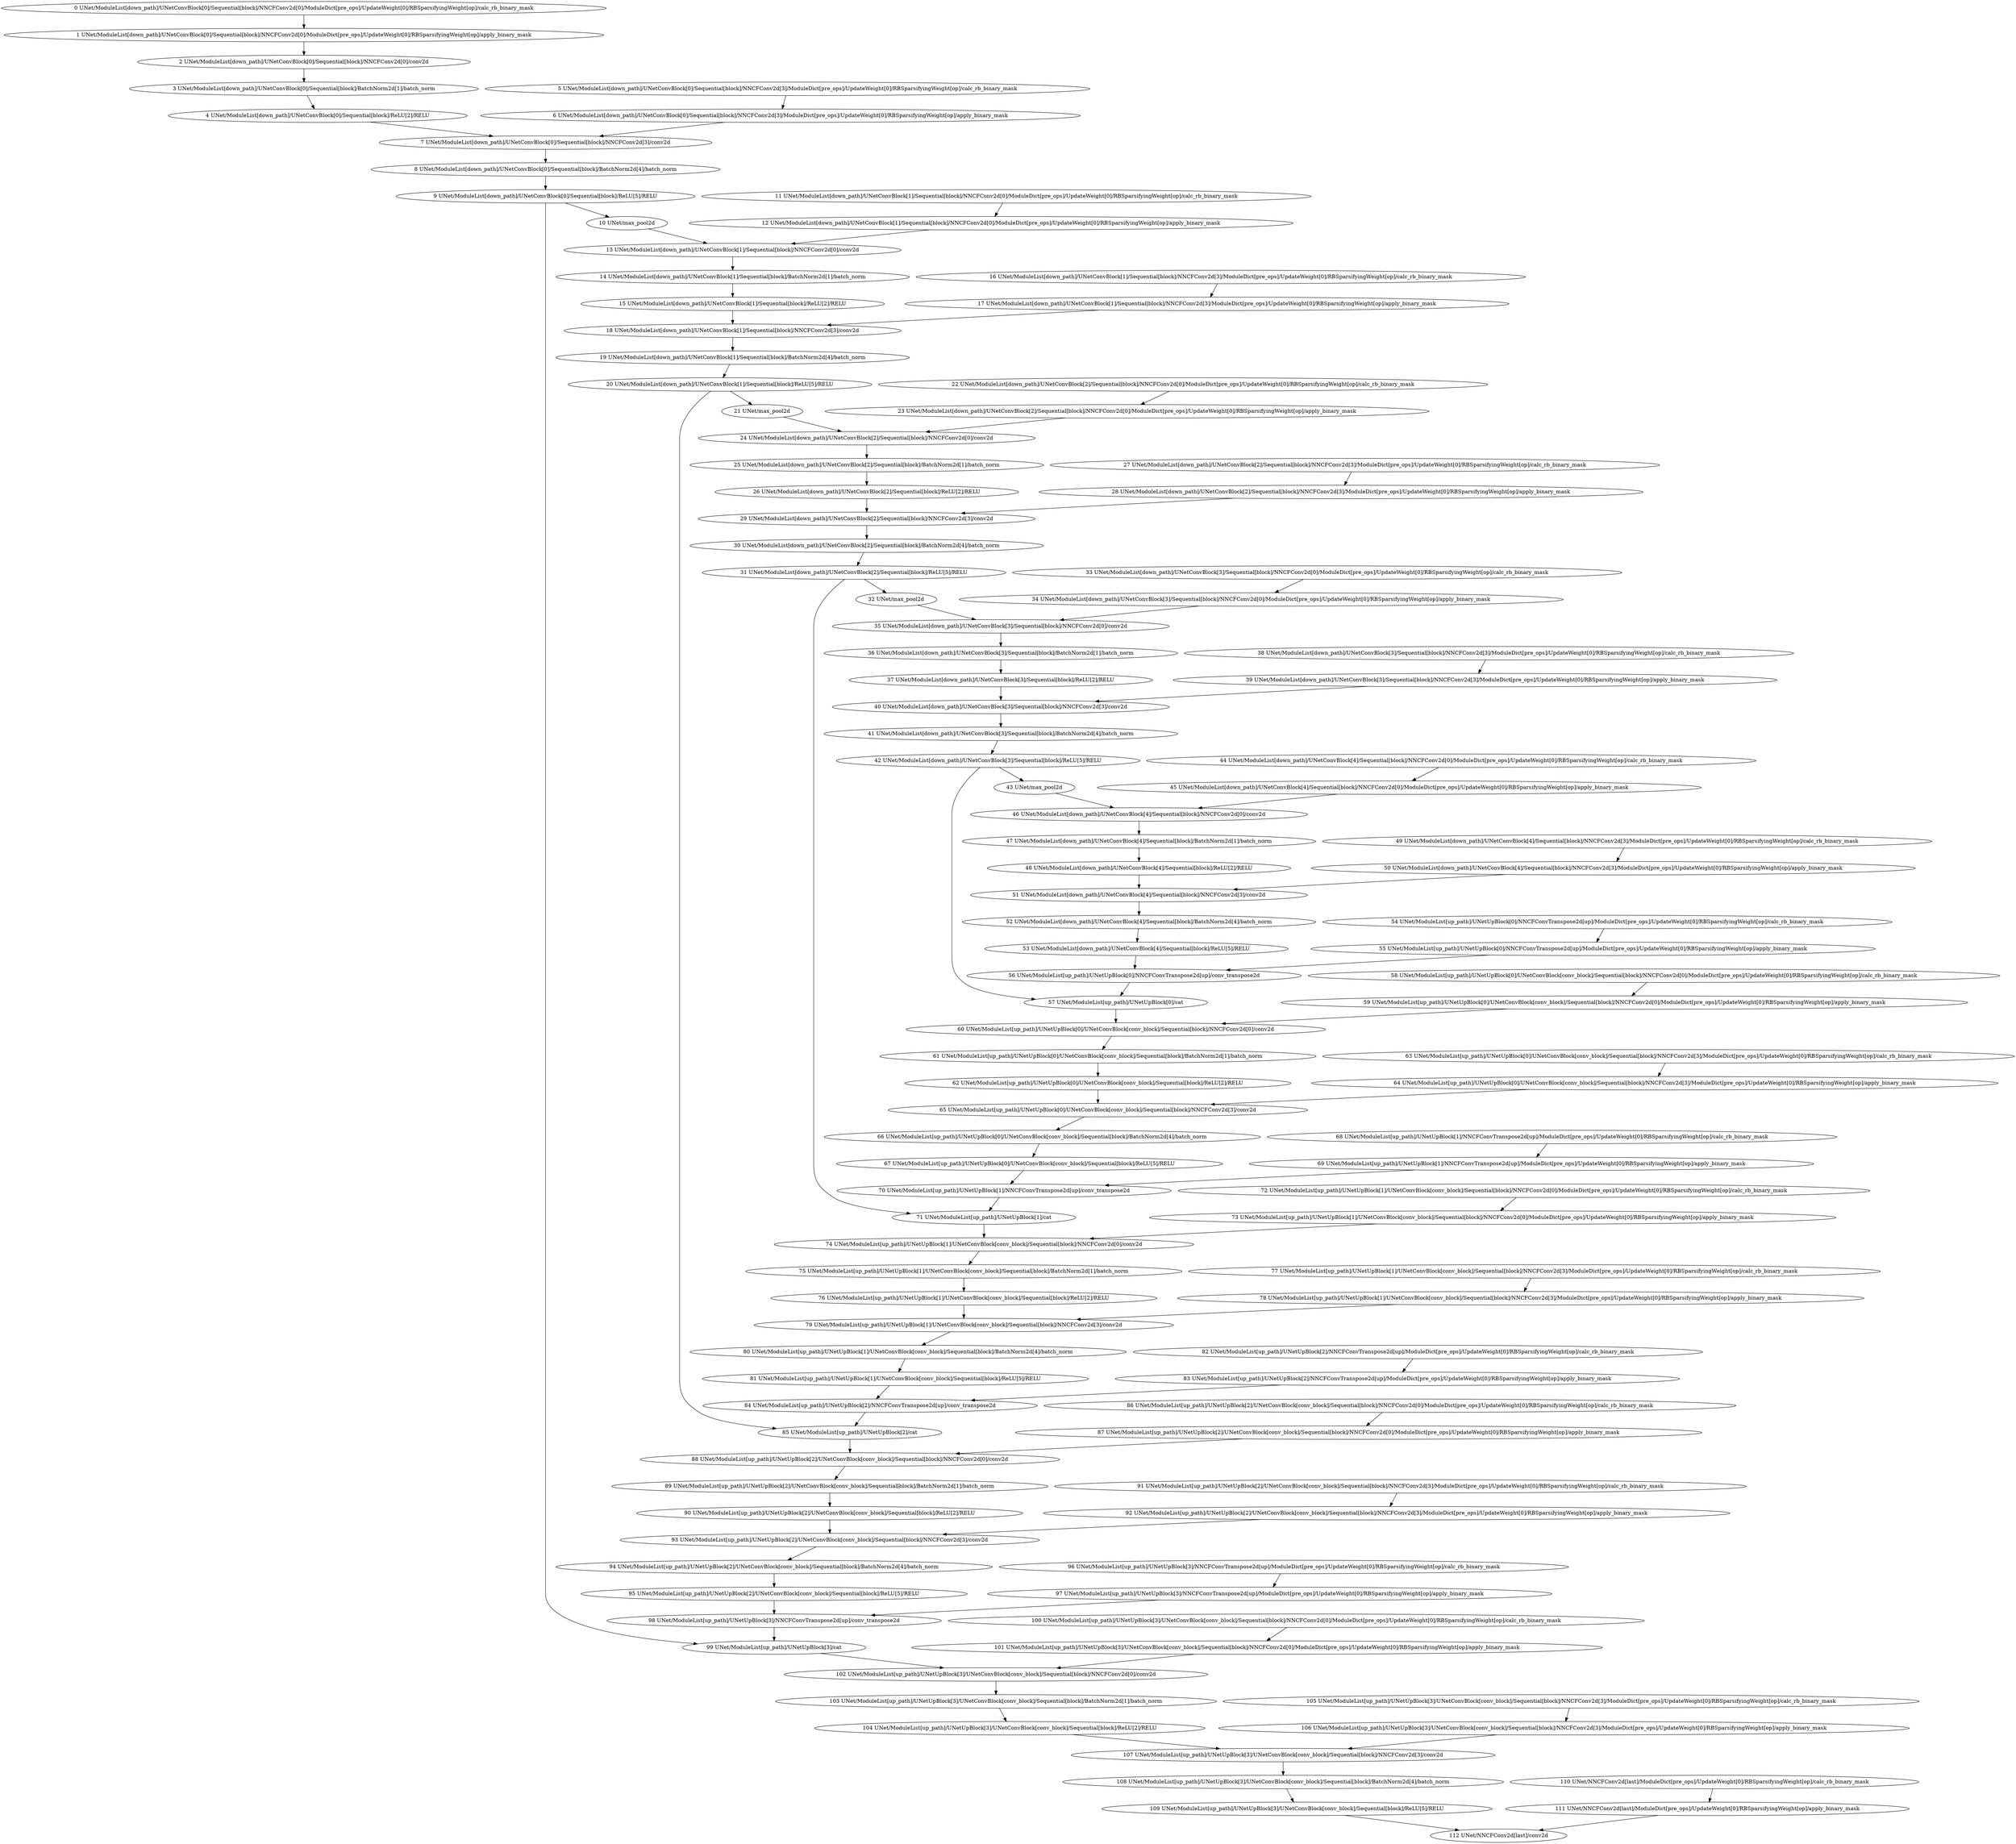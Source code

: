 strict digraph  {
"0 UNet/ModuleList[down_path]/UNetConvBlock[0]/Sequential[block]/NNCFConv2d[0]/ModuleDict[pre_ops]/UpdateWeight[0]/RBSparsifyingWeight[op]/calc_rb_binary_mask" [id=0, scope="UNet/ModuleList[down_path]/UNetConvBlock[0]/Sequential[block]/NNCFConv2d[0]/ModuleDict[pre_ops]/UpdateWeight[0]/RBSparsifyingWeight[op]", type=calc_rb_binary_mask];
"1 UNet/ModuleList[down_path]/UNetConvBlock[0]/Sequential[block]/NNCFConv2d[0]/ModuleDict[pre_ops]/UpdateWeight[0]/RBSparsifyingWeight[op]/apply_binary_mask" [id=1, scope="UNet/ModuleList[down_path]/UNetConvBlock[0]/Sequential[block]/NNCFConv2d[0]/ModuleDict[pre_ops]/UpdateWeight[0]/RBSparsifyingWeight[op]", type=apply_binary_mask];
"2 UNet/ModuleList[down_path]/UNetConvBlock[0]/Sequential[block]/NNCFConv2d[0]/conv2d" [id=2, scope="UNet/ModuleList[down_path]/UNetConvBlock[0]/Sequential[block]/NNCFConv2d[0]", type=conv2d];
"3 UNet/ModuleList[down_path]/UNetConvBlock[0]/Sequential[block]/BatchNorm2d[1]/batch_norm" [id=3, scope="UNet/ModuleList[down_path]/UNetConvBlock[0]/Sequential[block]/BatchNorm2d[1]", type=batch_norm];
"4 UNet/ModuleList[down_path]/UNetConvBlock[0]/Sequential[block]/ReLU[2]/RELU" [id=4, scope="UNet/ModuleList[down_path]/UNetConvBlock[0]/Sequential[block]/ReLU[2]", type=RELU];
"5 UNet/ModuleList[down_path]/UNetConvBlock[0]/Sequential[block]/NNCFConv2d[3]/ModuleDict[pre_ops]/UpdateWeight[0]/RBSparsifyingWeight[op]/calc_rb_binary_mask" [id=5, scope="UNet/ModuleList[down_path]/UNetConvBlock[0]/Sequential[block]/NNCFConv2d[3]/ModuleDict[pre_ops]/UpdateWeight[0]/RBSparsifyingWeight[op]", type=calc_rb_binary_mask];
"6 UNet/ModuleList[down_path]/UNetConvBlock[0]/Sequential[block]/NNCFConv2d[3]/ModuleDict[pre_ops]/UpdateWeight[0]/RBSparsifyingWeight[op]/apply_binary_mask" [id=6, scope="UNet/ModuleList[down_path]/UNetConvBlock[0]/Sequential[block]/NNCFConv2d[3]/ModuleDict[pre_ops]/UpdateWeight[0]/RBSparsifyingWeight[op]", type=apply_binary_mask];
"7 UNet/ModuleList[down_path]/UNetConvBlock[0]/Sequential[block]/NNCFConv2d[3]/conv2d" [id=7, scope="UNet/ModuleList[down_path]/UNetConvBlock[0]/Sequential[block]/NNCFConv2d[3]", type=conv2d];
"8 UNet/ModuleList[down_path]/UNetConvBlock[0]/Sequential[block]/BatchNorm2d[4]/batch_norm" [id=8, scope="UNet/ModuleList[down_path]/UNetConvBlock[0]/Sequential[block]/BatchNorm2d[4]", type=batch_norm];
"9 UNet/ModuleList[down_path]/UNetConvBlock[0]/Sequential[block]/ReLU[5]/RELU" [id=9, scope="UNet/ModuleList[down_path]/UNetConvBlock[0]/Sequential[block]/ReLU[5]", type=RELU];
"10 UNet/max_pool2d" [id=10, scope=UNet, type=max_pool2d];
"11 UNet/ModuleList[down_path]/UNetConvBlock[1]/Sequential[block]/NNCFConv2d[0]/ModuleDict[pre_ops]/UpdateWeight[0]/RBSparsifyingWeight[op]/calc_rb_binary_mask" [id=11, scope="UNet/ModuleList[down_path]/UNetConvBlock[1]/Sequential[block]/NNCFConv2d[0]/ModuleDict[pre_ops]/UpdateWeight[0]/RBSparsifyingWeight[op]", type=calc_rb_binary_mask];
"12 UNet/ModuleList[down_path]/UNetConvBlock[1]/Sequential[block]/NNCFConv2d[0]/ModuleDict[pre_ops]/UpdateWeight[0]/RBSparsifyingWeight[op]/apply_binary_mask" [id=12, scope="UNet/ModuleList[down_path]/UNetConvBlock[1]/Sequential[block]/NNCFConv2d[0]/ModuleDict[pre_ops]/UpdateWeight[0]/RBSparsifyingWeight[op]", type=apply_binary_mask];
"13 UNet/ModuleList[down_path]/UNetConvBlock[1]/Sequential[block]/NNCFConv2d[0]/conv2d" [id=13, scope="UNet/ModuleList[down_path]/UNetConvBlock[1]/Sequential[block]/NNCFConv2d[0]", type=conv2d];
"14 UNet/ModuleList[down_path]/UNetConvBlock[1]/Sequential[block]/BatchNorm2d[1]/batch_norm" [id=14, scope="UNet/ModuleList[down_path]/UNetConvBlock[1]/Sequential[block]/BatchNorm2d[1]", type=batch_norm];
"15 UNet/ModuleList[down_path]/UNetConvBlock[1]/Sequential[block]/ReLU[2]/RELU" [id=15, scope="UNet/ModuleList[down_path]/UNetConvBlock[1]/Sequential[block]/ReLU[2]", type=RELU];
"16 UNet/ModuleList[down_path]/UNetConvBlock[1]/Sequential[block]/NNCFConv2d[3]/ModuleDict[pre_ops]/UpdateWeight[0]/RBSparsifyingWeight[op]/calc_rb_binary_mask" [id=16, scope="UNet/ModuleList[down_path]/UNetConvBlock[1]/Sequential[block]/NNCFConv2d[3]/ModuleDict[pre_ops]/UpdateWeight[0]/RBSparsifyingWeight[op]", type=calc_rb_binary_mask];
"17 UNet/ModuleList[down_path]/UNetConvBlock[1]/Sequential[block]/NNCFConv2d[3]/ModuleDict[pre_ops]/UpdateWeight[0]/RBSparsifyingWeight[op]/apply_binary_mask" [id=17, scope="UNet/ModuleList[down_path]/UNetConvBlock[1]/Sequential[block]/NNCFConv2d[3]/ModuleDict[pre_ops]/UpdateWeight[0]/RBSparsifyingWeight[op]", type=apply_binary_mask];
"18 UNet/ModuleList[down_path]/UNetConvBlock[1]/Sequential[block]/NNCFConv2d[3]/conv2d" [id=18, scope="UNet/ModuleList[down_path]/UNetConvBlock[1]/Sequential[block]/NNCFConv2d[3]", type=conv2d];
"19 UNet/ModuleList[down_path]/UNetConvBlock[1]/Sequential[block]/BatchNorm2d[4]/batch_norm" [id=19, scope="UNet/ModuleList[down_path]/UNetConvBlock[1]/Sequential[block]/BatchNorm2d[4]", type=batch_norm];
"20 UNet/ModuleList[down_path]/UNetConvBlock[1]/Sequential[block]/ReLU[5]/RELU" [id=20, scope="UNet/ModuleList[down_path]/UNetConvBlock[1]/Sequential[block]/ReLU[5]", type=RELU];
"21 UNet/max_pool2d" [id=21, scope=UNet, type=max_pool2d];
"22 UNet/ModuleList[down_path]/UNetConvBlock[2]/Sequential[block]/NNCFConv2d[0]/ModuleDict[pre_ops]/UpdateWeight[0]/RBSparsifyingWeight[op]/calc_rb_binary_mask" [id=22, scope="UNet/ModuleList[down_path]/UNetConvBlock[2]/Sequential[block]/NNCFConv2d[0]/ModuleDict[pre_ops]/UpdateWeight[0]/RBSparsifyingWeight[op]", type=calc_rb_binary_mask];
"23 UNet/ModuleList[down_path]/UNetConvBlock[2]/Sequential[block]/NNCFConv2d[0]/ModuleDict[pre_ops]/UpdateWeight[0]/RBSparsifyingWeight[op]/apply_binary_mask" [id=23, scope="UNet/ModuleList[down_path]/UNetConvBlock[2]/Sequential[block]/NNCFConv2d[0]/ModuleDict[pre_ops]/UpdateWeight[0]/RBSparsifyingWeight[op]", type=apply_binary_mask];
"24 UNet/ModuleList[down_path]/UNetConvBlock[2]/Sequential[block]/NNCFConv2d[0]/conv2d" [id=24, scope="UNet/ModuleList[down_path]/UNetConvBlock[2]/Sequential[block]/NNCFConv2d[0]", type=conv2d];
"25 UNet/ModuleList[down_path]/UNetConvBlock[2]/Sequential[block]/BatchNorm2d[1]/batch_norm" [id=25, scope="UNet/ModuleList[down_path]/UNetConvBlock[2]/Sequential[block]/BatchNorm2d[1]", type=batch_norm];
"26 UNet/ModuleList[down_path]/UNetConvBlock[2]/Sequential[block]/ReLU[2]/RELU" [id=26, scope="UNet/ModuleList[down_path]/UNetConvBlock[2]/Sequential[block]/ReLU[2]", type=RELU];
"27 UNet/ModuleList[down_path]/UNetConvBlock[2]/Sequential[block]/NNCFConv2d[3]/ModuleDict[pre_ops]/UpdateWeight[0]/RBSparsifyingWeight[op]/calc_rb_binary_mask" [id=27, scope="UNet/ModuleList[down_path]/UNetConvBlock[2]/Sequential[block]/NNCFConv2d[3]/ModuleDict[pre_ops]/UpdateWeight[0]/RBSparsifyingWeight[op]", type=calc_rb_binary_mask];
"28 UNet/ModuleList[down_path]/UNetConvBlock[2]/Sequential[block]/NNCFConv2d[3]/ModuleDict[pre_ops]/UpdateWeight[0]/RBSparsifyingWeight[op]/apply_binary_mask" [id=28, scope="UNet/ModuleList[down_path]/UNetConvBlock[2]/Sequential[block]/NNCFConv2d[3]/ModuleDict[pre_ops]/UpdateWeight[0]/RBSparsifyingWeight[op]", type=apply_binary_mask];
"29 UNet/ModuleList[down_path]/UNetConvBlock[2]/Sequential[block]/NNCFConv2d[3]/conv2d" [id=29, scope="UNet/ModuleList[down_path]/UNetConvBlock[2]/Sequential[block]/NNCFConv2d[3]", type=conv2d];
"30 UNet/ModuleList[down_path]/UNetConvBlock[2]/Sequential[block]/BatchNorm2d[4]/batch_norm" [id=30, scope="UNet/ModuleList[down_path]/UNetConvBlock[2]/Sequential[block]/BatchNorm2d[4]", type=batch_norm];
"31 UNet/ModuleList[down_path]/UNetConvBlock[2]/Sequential[block]/ReLU[5]/RELU" [id=31, scope="UNet/ModuleList[down_path]/UNetConvBlock[2]/Sequential[block]/ReLU[5]", type=RELU];
"32 UNet/max_pool2d" [id=32, scope=UNet, type=max_pool2d];
"33 UNet/ModuleList[down_path]/UNetConvBlock[3]/Sequential[block]/NNCFConv2d[0]/ModuleDict[pre_ops]/UpdateWeight[0]/RBSparsifyingWeight[op]/calc_rb_binary_mask" [id=33, scope="UNet/ModuleList[down_path]/UNetConvBlock[3]/Sequential[block]/NNCFConv2d[0]/ModuleDict[pre_ops]/UpdateWeight[0]/RBSparsifyingWeight[op]", type=calc_rb_binary_mask];
"34 UNet/ModuleList[down_path]/UNetConvBlock[3]/Sequential[block]/NNCFConv2d[0]/ModuleDict[pre_ops]/UpdateWeight[0]/RBSparsifyingWeight[op]/apply_binary_mask" [id=34, scope="UNet/ModuleList[down_path]/UNetConvBlock[3]/Sequential[block]/NNCFConv2d[0]/ModuleDict[pre_ops]/UpdateWeight[0]/RBSparsifyingWeight[op]", type=apply_binary_mask];
"35 UNet/ModuleList[down_path]/UNetConvBlock[3]/Sequential[block]/NNCFConv2d[0]/conv2d" [id=35, scope="UNet/ModuleList[down_path]/UNetConvBlock[3]/Sequential[block]/NNCFConv2d[0]", type=conv2d];
"36 UNet/ModuleList[down_path]/UNetConvBlock[3]/Sequential[block]/BatchNorm2d[1]/batch_norm" [id=36, scope="UNet/ModuleList[down_path]/UNetConvBlock[3]/Sequential[block]/BatchNorm2d[1]", type=batch_norm];
"37 UNet/ModuleList[down_path]/UNetConvBlock[3]/Sequential[block]/ReLU[2]/RELU" [id=37, scope="UNet/ModuleList[down_path]/UNetConvBlock[3]/Sequential[block]/ReLU[2]", type=RELU];
"38 UNet/ModuleList[down_path]/UNetConvBlock[3]/Sequential[block]/NNCFConv2d[3]/ModuleDict[pre_ops]/UpdateWeight[0]/RBSparsifyingWeight[op]/calc_rb_binary_mask" [id=38, scope="UNet/ModuleList[down_path]/UNetConvBlock[3]/Sequential[block]/NNCFConv2d[3]/ModuleDict[pre_ops]/UpdateWeight[0]/RBSparsifyingWeight[op]", type=calc_rb_binary_mask];
"39 UNet/ModuleList[down_path]/UNetConvBlock[3]/Sequential[block]/NNCFConv2d[3]/ModuleDict[pre_ops]/UpdateWeight[0]/RBSparsifyingWeight[op]/apply_binary_mask" [id=39, scope="UNet/ModuleList[down_path]/UNetConvBlock[3]/Sequential[block]/NNCFConv2d[3]/ModuleDict[pre_ops]/UpdateWeight[0]/RBSparsifyingWeight[op]", type=apply_binary_mask];
"40 UNet/ModuleList[down_path]/UNetConvBlock[3]/Sequential[block]/NNCFConv2d[3]/conv2d" [id=40, scope="UNet/ModuleList[down_path]/UNetConvBlock[3]/Sequential[block]/NNCFConv2d[3]", type=conv2d];
"41 UNet/ModuleList[down_path]/UNetConvBlock[3]/Sequential[block]/BatchNorm2d[4]/batch_norm" [id=41, scope="UNet/ModuleList[down_path]/UNetConvBlock[3]/Sequential[block]/BatchNorm2d[4]", type=batch_norm];
"42 UNet/ModuleList[down_path]/UNetConvBlock[3]/Sequential[block]/ReLU[5]/RELU" [id=42, scope="UNet/ModuleList[down_path]/UNetConvBlock[3]/Sequential[block]/ReLU[5]", type=RELU];
"43 UNet/max_pool2d" [id=43, scope=UNet, type=max_pool2d];
"44 UNet/ModuleList[down_path]/UNetConvBlock[4]/Sequential[block]/NNCFConv2d[0]/ModuleDict[pre_ops]/UpdateWeight[0]/RBSparsifyingWeight[op]/calc_rb_binary_mask" [id=44, scope="UNet/ModuleList[down_path]/UNetConvBlock[4]/Sequential[block]/NNCFConv2d[0]/ModuleDict[pre_ops]/UpdateWeight[0]/RBSparsifyingWeight[op]", type=calc_rb_binary_mask];
"45 UNet/ModuleList[down_path]/UNetConvBlock[4]/Sequential[block]/NNCFConv2d[0]/ModuleDict[pre_ops]/UpdateWeight[0]/RBSparsifyingWeight[op]/apply_binary_mask" [id=45, scope="UNet/ModuleList[down_path]/UNetConvBlock[4]/Sequential[block]/NNCFConv2d[0]/ModuleDict[pre_ops]/UpdateWeight[0]/RBSparsifyingWeight[op]", type=apply_binary_mask];
"46 UNet/ModuleList[down_path]/UNetConvBlock[4]/Sequential[block]/NNCFConv2d[0]/conv2d" [id=46, scope="UNet/ModuleList[down_path]/UNetConvBlock[4]/Sequential[block]/NNCFConv2d[0]", type=conv2d];
"47 UNet/ModuleList[down_path]/UNetConvBlock[4]/Sequential[block]/BatchNorm2d[1]/batch_norm" [id=47, scope="UNet/ModuleList[down_path]/UNetConvBlock[4]/Sequential[block]/BatchNorm2d[1]", type=batch_norm];
"48 UNet/ModuleList[down_path]/UNetConvBlock[4]/Sequential[block]/ReLU[2]/RELU" [id=48, scope="UNet/ModuleList[down_path]/UNetConvBlock[4]/Sequential[block]/ReLU[2]", type=RELU];
"49 UNet/ModuleList[down_path]/UNetConvBlock[4]/Sequential[block]/NNCFConv2d[3]/ModuleDict[pre_ops]/UpdateWeight[0]/RBSparsifyingWeight[op]/calc_rb_binary_mask" [id=49, scope="UNet/ModuleList[down_path]/UNetConvBlock[4]/Sequential[block]/NNCFConv2d[3]/ModuleDict[pre_ops]/UpdateWeight[0]/RBSparsifyingWeight[op]", type=calc_rb_binary_mask];
"50 UNet/ModuleList[down_path]/UNetConvBlock[4]/Sequential[block]/NNCFConv2d[3]/ModuleDict[pre_ops]/UpdateWeight[0]/RBSparsifyingWeight[op]/apply_binary_mask" [id=50, scope="UNet/ModuleList[down_path]/UNetConvBlock[4]/Sequential[block]/NNCFConv2d[3]/ModuleDict[pre_ops]/UpdateWeight[0]/RBSparsifyingWeight[op]", type=apply_binary_mask];
"51 UNet/ModuleList[down_path]/UNetConvBlock[4]/Sequential[block]/NNCFConv2d[3]/conv2d" [id=51, scope="UNet/ModuleList[down_path]/UNetConvBlock[4]/Sequential[block]/NNCFConv2d[3]", type=conv2d];
"52 UNet/ModuleList[down_path]/UNetConvBlock[4]/Sequential[block]/BatchNorm2d[4]/batch_norm" [id=52, scope="UNet/ModuleList[down_path]/UNetConvBlock[4]/Sequential[block]/BatchNorm2d[4]", type=batch_norm];
"53 UNet/ModuleList[down_path]/UNetConvBlock[4]/Sequential[block]/ReLU[5]/RELU" [id=53, scope="UNet/ModuleList[down_path]/UNetConvBlock[4]/Sequential[block]/ReLU[5]", type=RELU];
"54 UNet/ModuleList[up_path]/UNetUpBlock[0]/NNCFConvTranspose2d[up]/ModuleDict[pre_ops]/UpdateWeight[0]/RBSparsifyingWeight[op]/calc_rb_binary_mask" [id=54, scope="UNet/ModuleList[up_path]/UNetUpBlock[0]/NNCFConvTranspose2d[up]/ModuleDict[pre_ops]/UpdateWeight[0]/RBSparsifyingWeight[op]", type=calc_rb_binary_mask];
"55 UNet/ModuleList[up_path]/UNetUpBlock[0]/NNCFConvTranspose2d[up]/ModuleDict[pre_ops]/UpdateWeight[0]/RBSparsifyingWeight[op]/apply_binary_mask" [id=55, scope="UNet/ModuleList[up_path]/UNetUpBlock[0]/NNCFConvTranspose2d[up]/ModuleDict[pre_ops]/UpdateWeight[0]/RBSparsifyingWeight[op]", type=apply_binary_mask];
"56 UNet/ModuleList[up_path]/UNetUpBlock[0]/NNCFConvTranspose2d[up]/conv_transpose2d" [id=56, scope="UNet/ModuleList[up_path]/UNetUpBlock[0]/NNCFConvTranspose2d[up]", type=conv_transpose2d];
"57 UNet/ModuleList[up_path]/UNetUpBlock[0]/cat" [id=57, scope="UNet/ModuleList[up_path]/UNetUpBlock[0]", type=cat];
"58 UNet/ModuleList[up_path]/UNetUpBlock[0]/UNetConvBlock[conv_block]/Sequential[block]/NNCFConv2d[0]/ModuleDict[pre_ops]/UpdateWeight[0]/RBSparsifyingWeight[op]/calc_rb_binary_mask" [id=58, scope="UNet/ModuleList[up_path]/UNetUpBlock[0]/UNetConvBlock[conv_block]/Sequential[block]/NNCFConv2d[0]/ModuleDict[pre_ops]/UpdateWeight[0]/RBSparsifyingWeight[op]", type=calc_rb_binary_mask];
"59 UNet/ModuleList[up_path]/UNetUpBlock[0]/UNetConvBlock[conv_block]/Sequential[block]/NNCFConv2d[0]/ModuleDict[pre_ops]/UpdateWeight[0]/RBSparsifyingWeight[op]/apply_binary_mask" [id=59, scope="UNet/ModuleList[up_path]/UNetUpBlock[0]/UNetConvBlock[conv_block]/Sequential[block]/NNCFConv2d[0]/ModuleDict[pre_ops]/UpdateWeight[0]/RBSparsifyingWeight[op]", type=apply_binary_mask];
"60 UNet/ModuleList[up_path]/UNetUpBlock[0]/UNetConvBlock[conv_block]/Sequential[block]/NNCFConv2d[0]/conv2d" [id=60, scope="UNet/ModuleList[up_path]/UNetUpBlock[0]/UNetConvBlock[conv_block]/Sequential[block]/NNCFConv2d[0]", type=conv2d];
"61 UNet/ModuleList[up_path]/UNetUpBlock[0]/UNetConvBlock[conv_block]/Sequential[block]/BatchNorm2d[1]/batch_norm" [id=61, scope="UNet/ModuleList[up_path]/UNetUpBlock[0]/UNetConvBlock[conv_block]/Sequential[block]/BatchNorm2d[1]", type=batch_norm];
"62 UNet/ModuleList[up_path]/UNetUpBlock[0]/UNetConvBlock[conv_block]/Sequential[block]/ReLU[2]/RELU" [id=62, scope="UNet/ModuleList[up_path]/UNetUpBlock[0]/UNetConvBlock[conv_block]/Sequential[block]/ReLU[2]", type=RELU];
"63 UNet/ModuleList[up_path]/UNetUpBlock[0]/UNetConvBlock[conv_block]/Sequential[block]/NNCFConv2d[3]/ModuleDict[pre_ops]/UpdateWeight[0]/RBSparsifyingWeight[op]/calc_rb_binary_mask" [id=63, scope="UNet/ModuleList[up_path]/UNetUpBlock[0]/UNetConvBlock[conv_block]/Sequential[block]/NNCFConv2d[3]/ModuleDict[pre_ops]/UpdateWeight[0]/RBSparsifyingWeight[op]", type=calc_rb_binary_mask];
"64 UNet/ModuleList[up_path]/UNetUpBlock[0]/UNetConvBlock[conv_block]/Sequential[block]/NNCFConv2d[3]/ModuleDict[pre_ops]/UpdateWeight[0]/RBSparsifyingWeight[op]/apply_binary_mask" [id=64, scope="UNet/ModuleList[up_path]/UNetUpBlock[0]/UNetConvBlock[conv_block]/Sequential[block]/NNCFConv2d[3]/ModuleDict[pre_ops]/UpdateWeight[0]/RBSparsifyingWeight[op]", type=apply_binary_mask];
"65 UNet/ModuleList[up_path]/UNetUpBlock[0]/UNetConvBlock[conv_block]/Sequential[block]/NNCFConv2d[3]/conv2d" [id=65, scope="UNet/ModuleList[up_path]/UNetUpBlock[0]/UNetConvBlock[conv_block]/Sequential[block]/NNCFConv2d[3]", type=conv2d];
"66 UNet/ModuleList[up_path]/UNetUpBlock[0]/UNetConvBlock[conv_block]/Sequential[block]/BatchNorm2d[4]/batch_norm" [id=66, scope="UNet/ModuleList[up_path]/UNetUpBlock[0]/UNetConvBlock[conv_block]/Sequential[block]/BatchNorm2d[4]", type=batch_norm];
"67 UNet/ModuleList[up_path]/UNetUpBlock[0]/UNetConvBlock[conv_block]/Sequential[block]/ReLU[5]/RELU" [id=67, scope="UNet/ModuleList[up_path]/UNetUpBlock[0]/UNetConvBlock[conv_block]/Sequential[block]/ReLU[5]", type=RELU];
"68 UNet/ModuleList[up_path]/UNetUpBlock[1]/NNCFConvTranspose2d[up]/ModuleDict[pre_ops]/UpdateWeight[0]/RBSparsifyingWeight[op]/calc_rb_binary_mask" [id=68, scope="UNet/ModuleList[up_path]/UNetUpBlock[1]/NNCFConvTranspose2d[up]/ModuleDict[pre_ops]/UpdateWeight[0]/RBSparsifyingWeight[op]", type=calc_rb_binary_mask];
"69 UNet/ModuleList[up_path]/UNetUpBlock[1]/NNCFConvTranspose2d[up]/ModuleDict[pre_ops]/UpdateWeight[0]/RBSparsifyingWeight[op]/apply_binary_mask" [id=69, scope="UNet/ModuleList[up_path]/UNetUpBlock[1]/NNCFConvTranspose2d[up]/ModuleDict[pre_ops]/UpdateWeight[0]/RBSparsifyingWeight[op]", type=apply_binary_mask];
"70 UNet/ModuleList[up_path]/UNetUpBlock[1]/NNCFConvTranspose2d[up]/conv_transpose2d" [id=70, scope="UNet/ModuleList[up_path]/UNetUpBlock[1]/NNCFConvTranspose2d[up]", type=conv_transpose2d];
"71 UNet/ModuleList[up_path]/UNetUpBlock[1]/cat" [id=71, scope="UNet/ModuleList[up_path]/UNetUpBlock[1]", type=cat];
"72 UNet/ModuleList[up_path]/UNetUpBlock[1]/UNetConvBlock[conv_block]/Sequential[block]/NNCFConv2d[0]/ModuleDict[pre_ops]/UpdateWeight[0]/RBSparsifyingWeight[op]/calc_rb_binary_mask" [id=72, scope="UNet/ModuleList[up_path]/UNetUpBlock[1]/UNetConvBlock[conv_block]/Sequential[block]/NNCFConv2d[0]/ModuleDict[pre_ops]/UpdateWeight[0]/RBSparsifyingWeight[op]", type=calc_rb_binary_mask];
"73 UNet/ModuleList[up_path]/UNetUpBlock[1]/UNetConvBlock[conv_block]/Sequential[block]/NNCFConv2d[0]/ModuleDict[pre_ops]/UpdateWeight[0]/RBSparsifyingWeight[op]/apply_binary_mask" [id=73, scope="UNet/ModuleList[up_path]/UNetUpBlock[1]/UNetConvBlock[conv_block]/Sequential[block]/NNCFConv2d[0]/ModuleDict[pre_ops]/UpdateWeight[0]/RBSparsifyingWeight[op]", type=apply_binary_mask];
"74 UNet/ModuleList[up_path]/UNetUpBlock[1]/UNetConvBlock[conv_block]/Sequential[block]/NNCFConv2d[0]/conv2d" [id=74, scope="UNet/ModuleList[up_path]/UNetUpBlock[1]/UNetConvBlock[conv_block]/Sequential[block]/NNCFConv2d[0]", type=conv2d];
"75 UNet/ModuleList[up_path]/UNetUpBlock[1]/UNetConvBlock[conv_block]/Sequential[block]/BatchNorm2d[1]/batch_norm" [id=75, scope="UNet/ModuleList[up_path]/UNetUpBlock[1]/UNetConvBlock[conv_block]/Sequential[block]/BatchNorm2d[1]", type=batch_norm];
"76 UNet/ModuleList[up_path]/UNetUpBlock[1]/UNetConvBlock[conv_block]/Sequential[block]/ReLU[2]/RELU" [id=76, scope="UNet/ModuleList[up_path]/UNetUpBlock[1]/UNetConvBlock[conv_block]/Sequential[block]/ReLU[2]", type=RELU];
"77 UNet/ModuleList[up_path]/UNetUpBlock[1]/UNetConvBlock[conv_block]/Sequential[block]/NNCFConv2d[3]/ModuleDict[pre_ops]/UpdateWeight[0]/RBSparsifyingWeight[op]/calc_rb_binary_mask" [id=77, scope="UNet/ModuleList[up_path]/UNetUpBlock[1]/UNetConvBlock[conv_block]/Sequential[block]/NNCFConv2d[3]/ModuleDict[pre_ops]/UpdateWeight[0]/RBSparsifyingWeight[op]", type=calc_rb_binary_mask];
"78 UNet/ModuleList[up_path]/UNetUpBlock[1]/UNetConvBlock[conv_block]/Sequential[block]/NNCFConv2d[3]/ModuleDict[pre_ops]/UpdateWeight[0]/RBSparsifyingWeight[op]/apply_binary_mask" [id=78, scope="UNet/ModuleList[up_path]/UNetUpBlock[1]/UNetConvBlock[conv_block]/Sequential[block]/NNCFConv2d[3]/ModuleDict[pre_ops]/UpdateWeight[0]/RBSparsifyingWeight[op]", type=apply_binary_mask];
"79 UNet/ModuleList[up_path]/UNetUpBlock[1]/UNetConvBlock[conv_block]/Sequential[block]/NNCFConv2d[3]/conv2d" [id=79, scope="UNet/ModuleList[up_path]/UNetUpBlock[1]/UNetConvBlock[conv_block]/Sequential[block]/NNCFConv2d[3]", type=conv2d];
"80 UNet/ModuleList[up_path]/UNetUpBlock[1]/UNetConvBlock[conv_block]/Sequential[block]/BatchNorm2d[4]/batch_norm" [id=80, scope="UNet/ModuleList[up_path]/UNetUpBlock[1]/UNetConvBlock[conv_block]/Sequential[block]/BatchNorm2d[4]", type=batch_norm];
"81 UNet/ModuleList[up_path]/UNetUpBlock[1]/UNetConvBlock[conv_block]/Sequential[block]/ReLU[5]/RELU" [id=81, scope="UNet/ModuleList[up_path]/UNetUpBlock[1]/UNetConvBlock[conv_block]/Sequential[block]/ReLU[5]", type=RELU];
"82 UNet/ModuleList[up_path]/UNetUpBlock[2]/NNCFConvTranspose2d[up]/ModuleDict[pre_ops]/UpdateWeight[0]/RBSparsifyingWeight[op]/calc_rb_binary_mask" [id=82, scope="UNet/ModuleList[up_path]/UNetUpBlock[2]/NNCFConvTranspose2d[up]/ModuleDict[pre_ops]/UpdateWeight[0]/RBSparsifyingWeight[op]", type=calc_rb_binary_mask];
"83 UNet/ModuleList[up_path]/UNetUpBlock[2]/NNCFConvTranspose2d[up]/ModuleDict[pre_ops]/UpdateWeight[0]/RBSparsifyingWeight[op]/apply_binary_mask" [id=83, scope="UNet/ModuleList[up_path]/UNetUpBlock[2]/NNCFConvTranspose2d[up]/ModuleDict[pre_ops]/UpdateWeight[0]/RBSparsifyingWeight[op]", type=apply_binary_mask];
"84 UNet/ModuleList[up_path]/UNetUpBlock[2]/NNCFConvTranspose2d[up]/conv_transpose2d" [id=84, scope="UNet/ModuleList[up_path]/UNetUpBlock[2]/NNCFConvTranspose2d[up]", type=conv_transpose2d];
"85 UNet/ModuleList[up_path]/UNetUpBlock[2]/cat" [id=85, scope="UNet/ModuleList[up_path]/UNetUpBlock[2]", type=cat];
"86 UNet/ModuleList[up_path]/UNetUpBlock[2]/UNetConvBlock[conv_block]/Sequential[block]/NNCFConv2d[0]/ModuleDict[pre_ops]/UpdateWeight[0]/RBSparsifyingWeight[op]/calc_rb_binary_mask" [id=86, scope="UNet/ModuleList[up_path]/UNetUpBlock[2]/UNetConvBlock[conv_block]/Sequential[block]/NNCFConv2d[0]/ModuleDict[pre_ops]/UpdateWeight[0]/RBSparsifyingWeight[op]", type=calc_rb_binary_mask];
"87 UNet/ModuleList[up_path]/UNetUpBlock[2]/UNetConvBlock[conv_block]/Sequential[block]/NNCFConv2d[0]/ModuleDict[pre_ops]/UpdateWeight[0]/RBSparsifyingWeight[op]/apply_binary_mask" [id=87, scope="UNet/ModuleList[up_path]/UNetUpBlock[2]/UNetConvBlock[conv_block]/Sequential[block]/NNCFConv2d[0]/ModuleDict[pre_ops]/UpdateWeight[0]/RBSparsifyingWeight[op]", type=apply_binary_mask];
"88 UNet/ModuleList[up_path]/UNetUpBlock[2]/UNetConvBlock[conv_block]/Sequential[block]/NNCFConv2d[0]/conv2d" [id=88, scope="UNet/ModuleList[up_path]/UNetUpBlock[2]/UNetConvBlock[conv_block]/Sequential[block]/NNCFConv2d[0]", type=conv2d];
"89 UNet/ModuleList[up_path]/UNetUpBlock[2]/UNetConvBlock[conv_block]/Sequential[block]/BatchNorm2d[1]/batch_norm" [id=89, scope="UNet/ModuleList[up_path]/UNetUpBlock[2]/UNetConvBlock[conv_block]/Sequential[block]/BatchNorm2d[1]", type=batch_norm];
"90 UNet/ModuleList[up_path]/UNetUpBlock[2]/UNetConvBlock[conv_block]/Sequential[block]/ReLU[2]/RELU" [id=90, scope="UNet/ModuleList[up_path]/UNetUpBlock[2]/UNetConvBlock[conv_block]/Sequential[block]/ReLU[2]", type=RELU];
"91 UNet/ModuleList[up_path]/UNetUpBlock[2]/UNetConvBlock[conv_block]/Sequential[block]/NNCFConv2d[3]/ModuleDict[pre_ops]/UpdateWeight[0]/RBSparsifyingWeight[op]/calc_rb_binary_mask" [id=91, scope="UNet/ModuleList[up_path]/UNetUpBlock[2]/UNetConvBlock[conv_block]/Sequential[block]/NNCFConv2d[3]/ModuleDict[pre_ops]/UpdateWeight[0]/RBSparsifyingWeight[op]", type=calc_rb_binary_mask];
"92 UNet/ModuleList[up_path]/UNetUpBlock[2]/UNetConvBlock[conv_block]/Sequential[block]/NNCFConv2d[3]/ModuleDict[pre_ops]/UpdateWeight[0]/RBSparsifyingWeight[op]/apply_binary_mask" [id=92, scope="UNet/ModuleList[up_path]/UNetUpBlock[2]/UNetConvBlock[conv_block]/Sequential[block]/NNCFConv2d[3]/ModuleDict[pre_ops]/UpdateWeight[0]/RBSparsifyingWeight[op]", type=apply_binary_mask];
"93 UNet/ModuleList[up_path]/UNetUpBlock[2]/UNetConvBlock[conv_block]/Sequential[block]/NNCFConv2d[3]/conv2d" [id=93, scope="UNet/ModuleList[up_path]/UNetUpBlock[2]/UNetConvBlock[conv_block]/Sequential[block]/NNCFConv2d[3]", type=conv2d];
"94 UNet/ModuleList[up_path]/UNetUpBlock[2]/UNetConvBlock[conv_block]/Sequential[block]/BatchNorm2d[4]/batch_norm" [id=94, scope="UNet/ModuleList[up_path]/UNetUpBlock[2]/UNetConvBlock[conv_block]/Sequential[block]/BatchNorm2d[4]", type=batch_norm];
"95 UNet/ModuleList[up_path]/UNetUpBlock[2]/UNetConvBlock[conv_block]/Sequential[block]/ReLU[5]/RELU" [id=95, scope="UNet/ModuleList[up_path]/UNetUpBlock[2]/UNetConvBlock[conv_block]/Sequential[block]/ReLU[5]", type=RELU];
"96 UNet/ModuleList[up_path]/UNetUpBlock[3]/NNCFConvTranspose2d[up]/ModuleDict[pre_ops]/UpdateWeight[0]/RBSparsifyingWeight[op]/calc_rb_binary_mask" [id=96, scope="UNet/ModuleList[up_path]/UNetUpBlock[3]/NNCFConvTranspose2d[up]/ModuleDict[pre_ops]/UpdateWeight[0]/RBSparsifyingWeight[op]", type=calc_rb_binary_mask];
"97 UNet/ModuleList[up_path]/UNetUpBlock[3]/NNCFConvTranspose2d[up]/ModuleDict[pre_ops]/UpdateWeight[0]/RBSparsifyingWeight[op]/apply_binary_mask" [id=97, scope="UNet/ModuleList[up_path]/UNetUpBlock[3]/NNCFConvTranspose2d[up]/ModuleDict[pre_ops]/UpdateWeight[0]/RBSparsifyingWeight[op]", type=apply_binary_mask];
"98 UNet/ModuleList[up_path]/UNetUpBlock[3]/NNCFConvTranspose2d[up]/conv_transpose2d" [id=98, scope="UNet/ModuleList[up_path]/UNetUpBlock[3]/NNCFConvTranspose2d[up]", type=conv_transpose2d];
"99 UNet/ModuleList[up_path]/UNetUpBlock[3]/cat" [id=99, scope="UNet/ModuleList[up_path]/UNetUpBlock[3]", type=cat];
"100 UNet/ModuleList[up_path]/UNetUpBlock[3]/UNetConvBlock[conv_block]/Sequential[block]/NNCFConv2d[0]/ModuleDict[pre_ops]/UpdateWeight[0]/RBSparsifyingWeight[op]/calc_rb_binary_mask" [id=100, scope="UNet/ModuleList[up_path]/UNetUpBlock[3]/UNetConvBlock[conv_block]/Sequential[block]/NNCFConv2d[0]/ModuleDict[pre_ops]/UpdateWeight[0]/RBSparsifyingWeight[op]", type=calc_rb_binary_mask];
"101 UNet/ModuleList[up_path]/UNetUpBlock[3]/UNetConvBlock[conv_block]/Sequential[block]/NNCFConv2d[0]/ModuleDict[pre_ops]/UpdateWeight[0]/RBSparsifyingWeight[op]/apply_binary_mask" [id=101, scope="UNet/ModuleList[up_path]/UNetUpBlock[3]/UNetConvBlock[conv_block]/Sequential[block]/NNCFConv2d[0]/ModuleDict[pre_ops]/UpdateWeight[0]/RBSparsifyingWeight[op]", type=apply_binary_mask];
"102 UNet/ModuleList[up_path]/UNetUpBlock[3]/UNetConvBlock[conv_block]/Sequential[block]/NNCFConv2d[0]/conv2d" [id=102, scope="UNet/ModuleList[up_path]/UNetUpBlock[3]/UNetConvBlock[conv_block]/Sequential[block]/NNCFConv2d[0]", type=conv2d];
"103 UNet/ModuleList[up_path]/UNetUpBlock[3]/UNetConvBlock[conv_block]/Sequential[block]/BatchNorm2d[1]/batch_norm" [id=103, scope="UNet/ModuleList[up_path]/UNetUpBlock[3]/UNetConvBlock[conv_block]/Sequential[block]/BatchNorm2d[1]", type=batch_norm];
"104 UNet/ModuleList[up_path]/UNetUpBlock[3]/UNetConvBlock[conv_block]/Sequential[block]/ReLU[2]/RELU" [id=104, scope="UNet/ModuleList[up_path]/UNetUpBlock[3]/UNetConvBlock[conv_block]/Sequential[block]/ReLU[2]", type=RELU];
"105 UNet/ModuleList[up_path]/UNetUpBlock[3]/UNetConvBlock[conv_block]/Sequential[block]/NNCFConv2d[3]/ModuleDict[pre_ops]/UpdateWeight[0]/RBSparsifyingWeight[op]/calc_rb_binary_mask" [id=105, scope="UNet/ModuleList[up_path]/UNetUpBlock[3]/UNetConvBlock[conv_block]/Sequential[block]/NNCFConv2d[3]/ModuleDict[pre_ops]/UpdateWeight[0]/RBSparsifyingWeight[op]", type=calc_rb_binary_mask];
"106 UNet/ModuleList[up_path]/UNetUpBlock[3]/UNetConvBlock[conv_block]/Sequential[block]/NNCFConv2d[3]/ModuleDict[pre_ops]/UpdateWeight[0]/RBSparsifyingWeight[op]/apply_binary_mask" [id=106, scope="UNet/ModuleList[up_path]/UNetUpBlock[3]/UNetConvBlock[conv_block]/Sequential[block]/NNCFConv2d[3]/ModuleDict[pre_ops]/UpdateWeight[0]/RBSparsifyingWeight[op]", type=apply_binary_mask];
"107 UNet/ModuleList[up_path]/UNetUpBlock[3]/UNetConvBlock[conv_block]/Sequential[block]/NNCFConv2d[3]/conv2d" [id=107, scope="UNet/ModuleList[up_path]/UNetUpBlock[3]/UNetConvBlock[conv_block]/Sequential[block]/NNCFConv2d[3]", type=conv2d];
"108 UNet/ModuleList[up_path]/UNetUpBlock[3]/UNetConvBlock[conv_block]/Sequential[block]/BatchNorm2d[4]/batch_norm" [id=108, scope="UNet/ModuleList[up_path]/UNetUpBlock[3]/UNetConvBlock[conv_block]/Sequential[block]/BatchNorm2d[4]", type=batch_norm];
"109 UNet/ModuleList[up_path]/UNetUpBlock[3]/UNetConvBlock[conv_block]/Sequential[block]/ReLU[5]/RELU" [id=109, scope="UNet/ModuleList[up_path]/UNetUpBlock[3]/UNetConvBlock[conv_block]/Sequential[block]/ReLU[5]", type=RELU];
"110 UNet/NNCFConv2d[last]/ModuleDict[pre_ops]/UpdateWeight[0]/RBSparsifyingWeight[op]/calc_rb_binary_mask" [id=110, scope="UNet/NNCFConv2d[last]/ModuleDict[pre_ops]/UpdateWeight[0]/RBSparsifyingWeight[op]", type=calc_rb_binary_mask];
"111 UNet/NNCFConv2d[last]/ModuleDict[pre_ops]/UpdateWeight[0]/RBSparsifyingWeight[op]/apply_binary_mask" [id=111, scope="UNet/NNCFConv2d[last]/ModuleDict[pre_ops]/UpdateWeight[0]/RBSparsifyingWeight[op]", type=apply_binary_mask];
"112 UNet/NNCFConv2d[last]/conv2d" [id=112, scope="UNet/NNCFConv2d[last]", type=conv2d];
"0 UNet/ModuleList[down_path]/UNetConvBlock[0]/Sequential[block]/NNCFConv2d[0]/ModuleDict[pre_ops]/UpdateWeight[0]/RBSparsifyingWeight[op]/calc_rb_binary_mask" -> "1 UNet/ModuleList[down_path]/UNetConvBlock[0]/Sequential[block]/NNCFConv2d[0]/ModuleDict[pre_ops]/UpdateWeight[0]/RBSparsifyingWeight[op]/apply_binary_mask";
"1 UNet/ModuleList[down_path]/UNetConvBlock[0]/Sequential[block]/NNCFConv2d[0]/ModuleDict[pre_ops]/UpdateWeight[0]/RBSparsifyingWeight[op]/apply_binary_mask" -> "2 UNet/ModuleList[down_path]/UNetConvBlock[0]/Sequential[block]/NNCFConv2d[0]/conv2d";
"2 UNet/ModuleList[down_path]/UNetConvBlock[0]/Sequential[block]/NNCFConv2d[0]/conv2d" -> "3 UNet/ModuleList[down_path]/UNetConvBlock[0]/Sequential[block]/BatchNorm2d[1]/batch_norm";
"3 UNet/ModuleList[down_path]/UNetConvBlock[0]/Sequential[block]/BatchNorm2d[1]/batch_norm" -> "4 UNet/ModuleList[down_path]/UNetConvBlock[0]/Sequential[block]/ReLU[2]/RELU";
"4 UNet/ModuleList[down_path]/UNetConvBlock[0]/Sequential[block]/ReLU[2]/RELU" -> "7 UNet/ModuleList[down_path]/UNetConvBlock[0]/Sequential[block]/NNCFConv2d[3]/conv2d";
"5 UNet/ModuleList[down_path]/UNetConvBlock[0]/Sequential[block]/NNCFConv2d[3]/ModuleDict[pre_ops]/UpdateWeight[0]/RBSparsifyingWeight[op]/calc_rb_binary_mask" -> "6 UNet/ModuleList[down_path]/UNetConvBlock[0]/Sequential[block]/NNCFConv2d[3]/ModuleDict[pre_ops]/UpdateWeight[0]/RBSparsifyingWeight[op]/apply_binary_mask";
"6 UNet/ModuleList[down_path]/UNetConvBlock[0]/Sequential[block]/NNCFConv2d[3]/ModuleDict[pre_ops]/UpdateWeight[0]/RBSparsifyingWeight[op]/apply_binary_mask" -> "7 UNet/ModuleList[down_path]/UNetConvBlock[0]/Sequential[block]/NNCFConv2d[3]/conv2d";
"7 UNet/ModuleList[down_path]/UNetConvBlock[0]/Sequential[block]/NNCFConv2d[3]/conv2d" -> "8 UNet/ModuleList[down_path]/UNetConvBlock[0]/Sequential[block]/BatchNorm2d[4]/batch_norm";
"8 UNet/ModuleList[down_path]/UNetConvBlock[0]/Sequential[block]/BatchNorm2d[4]/batch_norm" -> "9 UNet/ModuleList[down_path]/UNetConvBlock[0]/Sequential[block]/ReLU[5]/RELU";
"9 UNet/ModuleList[down_path]/UNetConvBlock[0]/Sequential[block]/ReLU[5]/RELU" -> "10 UNet/max_pool2d";
"9 UNet/ModuleList[down_path]/UNetConvBlock[0]/Sequential[block]/ReLU[5]/RELU" -> "99 UNet/ModuleList[up_path]/UNetUpBlock[3]/cat";
"10 UNet/max_pool2d" -> "13 UNet/ModuleList[down_path]/UNetConvBlock[1]/Sequential[block]/NNCFConv2d[0]/conv2d";
"11 UNet/ModuleList[down_path]/UNetConvBlock[1]/Sequential[block]/NNCFConv2d[0]/ModuleDict[pre_ops]/UpdateWeight[0]/RBSparsifyingWeight[op]/calc_rb_binary_mask" -> "12 UNet/ModuleList[down_path]/UNetConvBlock[1]/Sequential[block]/NNCFConv2d[0]/ModuleDict[pre_ops]/UpdateWeight[0]/RBSparsifyingWeight[op]/apply_binary_mask";
"12 UNet/ModuleList[down_path]/UNetConvBlock[1]/Sequential[block]/NNCFConv2d[0]/ModuleDict[pre_ops]/UpdateWeight[0]/RBSparsifyingWeight[op]/apply_binary_mask" -> "13 UNet/ModuleList[down_path]/UNetConvBlock[1]/Sequential[block]/NNCFConv2d[0]/conv2d";
"13 UNet/ModuleList[down_path]/UNetConvBlock[1]/Sequential[block]/NNCFConv2d[0]/conv2d" -> "14 UNet/ModuleList[down_path]/UNetConvBlock[1]/Sequential[block]/BatchNorm2d[1]/batch_norm";
"14 UNet/ModuleList[down_path]/UNetConvBlock[1]/Sequential[block]/BatchNorm2d[1]/batch_norm" -> "15 UNet/ModuleList[down_path]/UNetConvBlock[1]/Sequential[block]/ReLU[2]/RELU";
"15 UNet/ModuleList[down_path]/UNetConvBlock[1]/Sequential[block]/ReLU[2]/RELU" -> "18 UNet/ModuleList[down_path]/UNetConvBlock[1]/Sequential[block]/NNCFConv2d[3]/conv2d";
"16 UNet/ModuleList[down_path]/UNetConvBlock[1]/Sequential[block]/NNCFConv2d[3]/ModuleDict[pre_ops]/UpdateWeight[0]/RBSparsifyingWeight[op]/calc_rb_binary_mask" -> "17 UNet/ModuleList[down_path]/UNetConvBlock[1]/Sequential[block]/NNCFConv2d[3]/ModuleDict[pre_ops]/UpdateWeight[0]/RBSparsifyingWeight[op]/apply_binary_mask";
"17 UNet/ModuleList[down_path]/UNetConvBlock[1]/Sequential[block]/NNCFConv2d[3]/ModuleDict[pre_ops]/UpdateWeight[0]/RBSparsifyingWeight[op]/apply_binary_mask" -> "18 UNet/ModuleList[down_path]/UNetConvBlock[1]/Sequential[block]/NNCFConv2d[3]/conv2d";
"18 UNet/ModuleList[down_path]/UNetConvBlock[1]/Sequential[block]/NNCFConv2d[3]/conv2d" -> "19 UNet/ModuleList[down_path]/UNetConvBlock[1]/Sequential[block]/BatchNorm2d[4]/batch_norm";
"19 UNet/ModuleList[down_path]/UNetConvBlock[1]/Sequential[block]/BatchNorm2d[4]/batch_norm" -> "20 UNet/ModuleList[down_path]/UNetConvBlock[1]/Sequential[block]/ReLU[5]/RELU";
"20 UNet/ModuleList[down_path]/UNetConvBlock[1]/Sequential[block]/ReLU[5]/RELU" -> "21 UNet/max_pool2d";
"20 UNet/ModuleList[down_path]/UNetConvBlock[1]/Sequential[block]/ReLU[5]/RELU" -> "85 UNet/ModuleList[up_path]/UNetUpBlock[2]/cat";
"21 UNet/max_pool2d" -> "24 UNet/ModuleList[down_path]/UNetConvBlock[2]/Sequential[block]/NNCFConv2d[0]/conv2d";
"22 UNet/ModuleList[down_path]/UNetConvBlock[2]/Sequential[block]/NNCFConv2d[0]/ModuleDict[pre_ops]/UpdateWeight[0]/RBSparsifyingWeight[op]/calc_rb_binary_mask" -> "23 UNet/ModuleList[down_path]/UNetConvBlock[2]/Sequential[block]/NNCFConv2d[0]/ModuleDict[pre_ops]/UpdateWeight[0]/RBSparsifyingWeight[op]/apply_binary_mask";
"23 UNet/ModuleList[down_path]/UNetConvBlock[2]/Sequential[block]/NNCFConv2d[0]/ModuleDict[pre_ops]/UpdateWeight[0]/RBSparsifyingWeight[op]/apply_binary_mask" -> "24 UNet/ModuleList[down_path]/UNetConvBlock[2]/Sequential[block]/NNCFConv2d[0]/conv2d";
"24 UNet/ModuleList[down_path]/UNetConvBlock[2]/Sequential[block]/NNCFConv2d[0]/conv2d" -> "25 UNet/ModuleList[down_path]/UNetConvBlock[2]/Sequential[block]/BatchNorm2d[1]/batch_norm";
"25 UNet/ModuleList[down_path]/UNetConvBlock[2]/Sequential[block]/BatchNorm2d[1]/batch_norm" -> "26 UNet/ModuleList[down_path]/UNetConvBlock[2]/Sequential[block]/ReLU[2]/RELU";
"26 UNet/ModuleList[down_path]/UNetConvBlock[2]/Sequential[block]/ReLU[2]/RELU" -> "29 UNet/ModuleList[down_path]/UNetConvBlock[2]/Sequential[block]/NNCFConv2d[3]/conv2d";
"27 UNet/ModuleList[down_path]/UNetConvBlock[2]/Sequential[block]/NNCFConv2d[3]/ModuleDict[pre_ops]/UpdateWeight[0]/RBSparsifyingWeight[op]/calc_rb_binary_mask" -> "28 UNet/ModuleList[down_path]/UNetConvBlock[2]/Sequential[block]/NNCFConv2d[3]/ModuleDict[pre_ops]/UpdateWeight[0]/RBSparsifyingWeight[op]/apply_binary_mask";
"28 UNet/ModuleList[down_path]/UNetConvBlock[2]/Sequential[block]/NNCFConv2d[3]/ModuleDict[pre_ops]/UpdateWeight[0]/RBSparsifyingWeight[op]/apply_binary_mask" -> "29 UNet/ModuleList[down_path]/UNetConvBlock[2]/Sequential[block]/NNCFConv2d[3]/conv2d";
"29 UNet/ModuleList[down_path]/UNetConvBlock[2]/Sequential[block]/NNCFConv2d[3]/conv2d" -> "30 UNet/ModuleList[down_path]/UNetConvBlock[2]/Sequential[block]/BatchNorm2d[4]/batch_norm";
"30 UNet/ModuleList[down_path]/UNetConvBlock[2]/Sequential[block]/BatchNorm2d[4]/batch_norm" -> "31 UNet/ModuleList[down_path]/UNetConvBlock[2]/Sequential[block]/ReLU[5]/RELU";
"31 UNet/ModuleList[down_path]/UNetConvBlock[2]/Sequential[block]/ReLU[5]/RELU" -> "32 UNet/max_pool2d";
"31 UNet/ModuleList[down_path]/UNetConvBlock[2]/Sequential[block]/ReLU[5]/RELU" -> "71 UNet/ModuleList[up_path]/UNetUpBlock[1]/cat";
"32 UNet/max_pool2d" -> "35 UNet/ModuleList[down_path]/UNetConvBlock[3]/Sequential[block]/NNCFConv2d[0]/conv2d";
"33 UNet/ModuleList[down_path]/UNetConvBlock[3]/Sequential[block]/NNCFConv2d[0]/ModuleDict[pre_ops]/UpdateWeight[0]/RBSparsifyingWeight[op]/calc_rb_binary_mask" -> "34 UNet/ModuleList[down_path]/UNetConvBlock[3]/Sequential[block]/NNCFConv2d[0]/ModuleDict[pre_ops]/UpdateWeight[0]/RBSparsifyingWeight[op]/apply_binary_mask";
"34 UNet/ModuleList[down_path]/UNetConvBlock[3]/Sequential[block]/NNCFConv2d[0]/ModuleDict[pre_ops]/UpdateWeight[0]/RBSparsifyingWeight[op]/apply_binary_mask" -> "35 UNet/ModuleList[down_path]/UNetConvBlock[3]/Sequential[block]/NNCFConv2d[0]/conv2d";
"35 UNet/ModuleList[down_path]/UNetConvBlock[3]/Sequential[block]/NNCFConv2d[0]/conv2d" -> "36 UNet/ModuleList[down_path]/UNetConvBlock[3]/Sequential[block]/BatchNorm2d[1]/batch_norm";
"36 UNet/ModuleList[down_path]/UNetConvBlock[3]/Sequential[block]/BatchNorm2d[1]/batch_norm" -> "37 UNet/ModuleList[down_path]/UNetConvBlock[3]/Sequential[block]/ReLU[2]/RELU";
"37 UNet/ModuleList[down_path]/UNetConvBlock[3]/Sequential[block]/ReLU[2]/RELU" -> "40 UNet/ModuleList[down_path]/UNetConvBlock[3]/Sequential[block]/NNCFConv2d[3]/conv2d";
"38 UNet/ModuleList[down_path]/UNetConvBlock[3]/Sequential[block]/NNCFConv2d[3]/ModuleDict[pre_ops]/UpdateWeight[0]/RBSparsifyingWeight[op]/calc_rb_binary_mask" -> "39 UNet/ModuleList[down_path]/UNetConvBlock[3]/Sequential[block]/NNCFConv2d[3]/ModuleDict[pre_ops]/UpdateWeight[0]/RBSparsifyingWeight[op]/apply_binary_mask";
"39 UNet/ModuleList[down_path]/UNetConvBlock[3]/Sequential[block]/NNCFConv2d[3]/ModuleDict[pre_ops]/UpdateWeight[0]/RBSparsifyingWeight[op]/apply_binary_mask" -> "40 UNet/ModuleList[down_path]/UNetConvBlock[3]/Sequential[block]/NNCFConv2d[3]/conv2d";
"40 UNet/ModuleList[down_path]/UNetConvBlock[3]/Sequential[block]/NNCFConv2d[3]/conv2d" -> "41 UNet/ModuleList[down_path]/UNetConvBlock[3]/Sequential[block]/BatchNorm2d[4]/batch_norm";
"41 UNet/ModuleList[down_path]/UNetConvBlock[3]/Sequential[block]/BatchNorm2d[4]/batch_norm" -> "42 UNet/ModuleList[down_path]/UNetConvBlock[3]/Sequential[block]/ReLU[5]/RELU";
"42 UNet/ModuleList[down_path]/UNetConvBlock[3]/Sequential[block]/ReLU[5]/RELU" -> "43 UNet/max_pool2d";
"42 UNet/ModuleList[down_path]/UNetConvBlock[3]/Sequential[block]/ReLU[5]/RELU" -> "57 UNet/ModuleList[up_path]/UNetUpBlock[0]/cat";
"43 UNet/max_pool2d" -> "46 UNet/ModuleList[down_path]/UNetConvBlock[4]/Sequential[block]/NNCFConv2d[0]/conv2d";
"44 UNet/ModuleList[down_path]/UNetConvBlock[4]/Sequential[block]/NNCFConv2d[0]/ModuleDict[pre_ops]/UpdateWeight[0]/RBSparsifyingWeight[op]/calc_rb_binary_mask" -> "45 UNet/ModuleList[down_path]/UNetConvBlock[4]/Sequential[block]/NNCFConv2d[0]/ModuleDict[pre_ops]/UpdateWeight[0]/RBSparsifyingWeight[op]/apply_binary_mask";
"45 UNet/ModuleList[down_path]/UNetConvBlock[4]/Sequential[block]/NNCFConv2d[0]/ModuleDict[pre_ops]/UpdateWeight[0]/RBSparsifyingWeight[op]/apply_binary_mask" -> "46 UNet/ModuleList[down_path]/UNetConvBlock[4]/Sequential[block]/NNCFConv2d[0]/conv2d";
"46 UNet/ModuleList[down_path]/UNetConvBlock[4]/Sequential[block]/NNCFConv2d[0]/conv2d" -> "47 UNet/ModuleList[down_path]/UNetConvBlock[4]/Sequential[block]/BatchNorm2d[1]/batch_norm";
"47 UNet/ModuleList[down_path]/UNetConvBlock[4]/Sequential[block]/BatchNorm2d[1]/batch_norm" -> "48 UNet/ModuleList[down_path]/UNetConvBlock[4]/Sequential[block]/ReLU[2]/RELU";
"48 UNet/ModuleList[down_path]/UNetConvBlock[4]/Sequential[block]/ReLU[2]/RELU" -> "51 UNet/ModuleList[down_path]/UNetConvBlock[4]/Sequential[block]/NNCFConv2d[3]/conv2d";
"49 UNet/ModuleList[down_path]/UNetConvBlock[4]/Sequential[block]/NNCFConv2d[3]/ModuleDict[pre_ops]/UpdateWeight[0]/RBSparsifyingWeight[op]/calc_rb_binary_mask" -> "50 UNet/ModuleList[down_path]/UNetConvBlock[4]/Sequential[block]/NNCFConv2d[3]/ModuleDict[pre_ops]/UpdateWeight[0]/RBSparsifyingWeight[op]/apply_binary_mask";
"50 UNet/ModuleList[down_path]/UNetConvBlock[4]/Sequential[block]/NNCFConv2d[3]/ModuleDict[pre_ops]/UpdateWeight[0]/RBSparsifyingWeight[op]/apply_binary_mask" -> "51 UNet/ModuleList[down_path]/UNetConvBlock[4]/Sequential[block]/NNCFConv2d[3]/conv2d";
"51 UNet/ModuleList[down_path]/UNetConvBlock[4]/Sequential[block]/NNCFConv2d[3]/conv2d" -> "52 UNet/ModuleList[down_path]/UNetConvBlock[4]/Sequential[block]/BatchNorm2d[4]/batch_norm";
"52 UNet/ModuleList[down_path]/UNetConvBlock[4]/Sequential[block]/BatchNorm2d[4]/batch_norm" -> "53 UNet/ModuleList[down_path]/UNetConvBlock[4]/Sequential[block]/ReLU[5]/RELU";
"53 UNet/ModuleList[down_path]/UNetConvBlock[4]/Sequential[block]/ReLU[5]/RELU" -> "56 UNet/ModuleList[up_path]/UNetUpBlock[0]/NNCFConvTranspose2d[up]/conv_transpose2d";
"54 UNet/ModuleList[up_path]/UNetUpBlock[0]/NNCFConvTranspose2d[up]/ModuleDict[pre_ops]/UpdateWeight[0]/RBSparsifyingWeight[op]/calc_rb_binary_mask" -> "55 UNet/ModuleList[up_path]/UNetUpBlock[0]/NNCFConvTranspose2d[up]/ModuleDict[pre_ops]/UpdateWeight[0]/RBSparsifyingWeight[op]/apply_binary_mask";
"55 UNet/ModuleList[up_path]/UNetUpBlock[0]/NNCFConvTranspose2d[up]/ModuleDict[pre_ops]/UpdateWeight[0]/RBSparsifyingWeight[op]/apply_binary_mask" -> "56 UNet/ModuleList[up_path]/UNetUpBlock[0]/NNCFConvTranspose2d[up]/conv_transpose2d";
"56 UNet/ModuleList[up_path]/UNetUpBlock[0]/NNCFConvTranspose2d[up]/conv_transpose2d" -> "57 UNet/ModuleList[up_path]/UNetUpBlock[0]/cat";
"57 UNet/ModuleList[up_path]/UNetUpBlock[0]/cat" -> "60 UNet/ModuleList[up_path]/UNetUpBlock[0]/UNetConvBlock[conv_block]/Sequential[block]/NNCFConv2d[0]/conv2d";
"58 UNet/ModuleList[up_path]/UNetUpBlock[0]/UNetConvBlock[conv_block]/Sequential[block]/NNCFConv2d[0]/ModuleDict[pre_ops]/UpdateWeight[0]/RBSparsifyingWeight[op]/calc_rb_binary_mask" -> "59 UNet/ModuleList[up_path]/UNetUpBlock[0]/UNetConvBlock[conv_block]/Sequential[block]/NNCFConv2d[0]/ModuleDict[pre_ops]/UpdateWeight[0]/RBSparsifyingWeight[op]/apply_binary_mask";
"59 UNet/ModuleList[up_path]/UNetUpBlock[0]/UNetConvBlock[conv_block]/Sequential[block]/NNCFConv2d[0]/ModuleDict[pre_ops]/UpdateWeight[0]/RBSparsifyingWeight[op]/apply_binary_mask" -> "60 UNet/ModuleList[up_path]/UNetUpBlock[0]/UNetConvBlock[conv_block]/Sequential[block]/NNCFConv2d[0]/conv2d";
"60 UNet/ModuleList[up_path]/UNetUpBlock[0]/UNetConvBlock[conv_block]/Sequential[block]/NNCFConv2d[0]/conv2d" -> "61 UNet/ModuleList[up_path]/UNetUpBlock[0]/UNetConvBlock[conv_block]/Sequential[block]/BatchNorm2d[1]/batch_norm";
"61 UNet/ModuleList[up_path]/UNetUpBlock[0]/UNetConvBlock[conv_block]/Sequential[block]/BatchNorm2d[1]/batch_norm" -> "62 UNet/ModuleList[up_path]/UNetUpBlock[0]/UNetConvBlock[conv_block]/Sequential[block]/ReLU[2]/RELU";
"62 UNet/ModuleList[up_path]/UNetUpBlock[0]/UNetConvBlock[conv_block]/Sequential[block]/ReLU[2]/RELU" -> "65 UNet/ModuleList[up_path]/UNetUpBlock[0]/UNetConvBlock[conv_block]/Sequential[block]/NNCFConv2d[3]/conv2d";
"63 UNet/ModuleList[up_path]/UNetUpBlock[0]/UNetConvBlock[conv_block]/Sequential[block]/NNCFConv2d[3]/ModuleDict[pre_ops]/UpdateWeight[0]/RBSparsifyingWeight[op]/calc_rb_binary_mask" -> "64 UNet/ModuleList[up_path]/UNetUpBlock[0]/UNetConvBlock[conv_block]/Sequential[block]/NNCFConv2d[3]/ModuleDict[pre_ops]/UpdateWeight[0]/RBSparsifyingWeight[op]/apply_binary_mask";
"64 UNet/ModuleList[up_path]/UNetUpBlock[0]/UNetConvBlock[conv_block]/Sequential[block]/NNCFConv2d[3]/ModuleDict[pre_ops]/UpdateWeight[0]/RBSparsifyingWeight[op]/apply_binary_mask" -> "65 UNet/ModuleList[up_path]/UNetUpBlock[0]/UNetConvBlock[conv_block]/Sequential[block]/NNCFConv2d[3]/conv2d";
"65 UNet/ModuleList[up_path]/UNetUpBlock[0]/UNetConvBlock[conv_block]/Sequential[block]/NNCFConv2d[3]/conv2d" -> "66 UNet/ModuleList[up_path]/UNetUpBlock[0]/UNetConvBlock[conv_block]/Sequential[block]/BatchNorm2d[4]/batch_norm";
"66 UNet/ModuleList[up_path]/UNetUpBlock[0]/UNetConvBlock[conv_block]/Sequential[block]/BatchNorm2d[4]/batch_norm" -> "67 UNet/ModuleList[up_path]/UNetUpBlock[0]/UNetConvBlock[conv_block]/Sequential[block]/ReLU[5]/RELU";
"67 UNet/ModuleList[up_path]/UNetUpBlock[0]/UNetConvBlock[conv_block]/Sequential[block]/ReLU[5]/RELU" -> "70 UNet/ModuleList[up_path]/UNetUpBlock[1]/NNCFConvTranspose2d[up]/conv_transpose2d";
"68 UNet/ModuleList[up_path]/UNetUpBlock[1]/NNCFConvTranspose2d[up]/ModuleDict[pre_ops]/UpdateWeight[0]/RBSparsifyingWeight[op]/calc_rb_binary_mask" -> "69 UNet/ModuleList[up_path]/UNetUpBlock[1]/NNCFConvTranspose2d[up]/ModuleDict[pre_ops]/UpdateWeight[0]/RBSparsifyingWeight[op]/apply_binary_mask";
"69 UNet/ModuleList[up_path]/UNetUpBlock[1]/NNCFConvTranspose2d[up]/ModuleDict[pre_ops]/UpdateWeight[0]/RBSparsifyingWeight[op]/apply_binary_mask" -> "70 UNet/ModuleList[up_path]/UNetUpBlock[1]/NNCFConvTranspose2d[up]/conv_transpose2d";
"70 UNet/ModuleList[up_path]/UNetUpBlock[1]/NNCFConvTranspose2d[up]/conv_transpose2d" -> "71 UNet/ModuleList[up_path]/UNetUpBlock[1]/cat";
"71 UNet/ModuleList[up_path]/UNetUpBlock[1]/cat" -> "74 UNet/ModuleList[up_path]/UNetUpBlock[1]/UNetConvBlock[conv_block]/Sequential[block]/NNCFConv2d[0]/conv2d";
"72 UNet/ModuleList[up_path]/UNetUpBlock[1]/UNetConvBlock[conv_block]/Sequential[block]/NNCFConv2d[0]/ModuleDict[pre_ops]/UpdateWeight[0]/RBSparsifyingWeight[op]/calc_rb_binary_mask" -> "73 UNet/ModuleList[up_path]/UNetUpBlock[1]/UNetConvBlock[conv_block]/Sequential[block]/NNCFConv2d[0]/ModuleDict[pre_ops]/UpdateWeight[0]/RBSparsifyingWeight[op]/apply_binary_mask";
"73 UNet/ModuleList[up_path]/UNetUpBlock[1]/UNetConvBlock[conv_block]/Sequential[block]/NNCFConv2d[0]/ModuleDict[pre_ops]/UpdateWeight[0]/RBSparsifyingWeight[op]/apply_binary_mask" -> "74 UNet/ModuleList[up_path]/UNetUpBlock[1]/UNetConvBlock[conv_block]/Sequential[block]/NNCFConv2d[0]/conv2d";
"74 UNet/ModuleList[up_path]/UNetUpBlock[1]/UNetConvBlock[conv_block]/Sequential[block]/NNCFConv2d[0]/conv2d" -> "75 UNet/ModuleList[up_path]/UNetUpBlock[1]/UNetConvBlock[conv_block]/Sequential[block]/BatchNorm2d[1]/batch_norm";
"75 UNet/ModuleList[up_path]/UNetUpBlock[1]/UNetConvBlock[conv_block]/Sequential[block]/BatchNorm2d[1]/batch_norm" -> "76 UNet/ModuleList[up_path]/UNetUpBlock[1]/UNetConvBlock[conv_block]/Sequential[block]/ReLU[2]/RELU";
"76 UNet/ModuleList[up_path]/UNetUpBlock[1]/UNetConvBlock[conv_block]/Sequential[block]/ReLU[2]/RELU" -> "79 UNet/ModuleList[up_path]/UNetUpBlock[1]/UNetConvBlock[conv_block]/Sequential[block]/NNCFConv2d[3]/conv2d";
"77 UNet/ModuleList[up_path]/UNetUpBlock[1]/UNetConvBlock[conv_block]/Sequential[block]/NNCFConv2d[3]/ModuleDict[pre_ops]/UpdateWeight[0]/RBSparsifyingWeight[op]/calc_rb_binary_mask" -> "78 UNet/ModuleList[up_path]/UNetUpBlock[1]/UNetConvBlock[conv_block]/Sequential[block]/NNCFConv2d[3]/ModuleDict[pre_ops]/UpdateWeight[0]/RBSparsifyingWeight[op]/apply_binary_mask";
"78 UNet/ModuleList[up_path]/UNetUpBlock[1]/UNetConvBlock[conv_block]/Sequential[block]/NNCFConv2d[3]/ModuleDict[pre_ops]/UpdateWeight[0]/RBSparsifyingWeight[op]/apply_binary_mask" -> "79 UNet/ModuleList[up_path]/UNetUpBlock[1]/UNetConvBlock[conv_block]/Sequential[block]/NNCFConv2d[3]/conv2d";
"79 UNet/ModuleList[up_path]/UNetUpBlock[1]/UNetConvBlock[conv_block]/Sequential[block]/NNCFConv2d[3]/conv2d" -> "80 UNet/ModuleList[up_path]/UNetUpBlock[1]/UNetConvBlock[conv_block]/Sequential[block]/BatchNorm2d[4]/batch_norm";
"80 UNet/ModuleList[up_path]/UNetUpBlock[1]/UNetConvBlock[conv_block]/Sequential[block]/BatchNorm2d[4]/batch_norm" -> "81 UNet/ModuleList[up_path]/UNetUpBlock[1]/UNetConvBlock[conv_block]/Sequential[block]/ReLU[5]/RELU";
"81 UNet/ModuleList[up_path]/UNetUpBlock[1]/UNetConvBlock[conv_block]/Sequential[block]/ReLU[5]/RELU" -> "84 UNet/ModuleList[up_path]/UNetUpBlock[2]/NNCFConvTranspose2d[up]/conv_transpose2d";
"82 UNet/ModuleList[up_path]/UNetUpBlock[2]/NNCFConvTranspose2d[up]/ModuleDict[pre_ops]/UpdateWeight[0]/RBSparsifyingWeight[op]/calc_rb_binary_mask" -> "83 UNet/ModuleList[up_path]/UNetUpBlock[2]/NNCFConvTranspose2d[up]/ModuleDict[pre_ops]/UpdateWeight[0]/RBSparsifyingWeight[op]/apply_binary_mask";
"83 UNet/ModuleList[up_path]/UNetUpBlock[2]/NNCFConvTranspose2d[up]/ModuleDict[pre_ops]/UpdateWeight[0]/RBSparsifyingWeight[op]/apply_binary_mask" -> "84 UNet/ModuleList[up_path]/UNetUpBlock[2]/NNCFConvTranspose2d[up]/conv_transpose2d";
"84 UNet/ModuleList[up_path]/UNetUpBlock[2]/NNCFConvTranspose2d[up]/conv_transpose2d" -> "85 UNet/ModuleList[up_path]/UNetUpBlock[2]/cat";
"85 UNet/ModuleList[up_path]/UNetUpBlock[2]/cat" -> "88 UNet/ModuleList[up_path]/UNetUpBlock[2]/UNetConvBlock[conv_block]/Sequential[block]/NNCFConv2d[0]/conv2d";
"86 UNet/ModuleList[up_path]/UNetUpBlock[2]/UNetConvBlock[conv_block]/Sequential[block]/NNCFConv2d[0]/ModuleDict[pre_ops]/UpdateWeight[0]/RBSparsifyingWeight[op]/calc_rb_binary_mask" -> "87 UNet/ModuleList[up_path]/UNetUpBlock[2]/UNetConvBlock[conv_block]/Sequential[block]/NNCFConv2d[0]/ModuleDict[pre_ops]/UpdateWeight[0]/RBSparsifyingWeight[op]/apply_binary_mask";
"87 UNet/ModuleList[up_path]/UNetUpBlock[2]/UNetConvBlock[conv_block]/Sequential[block]/NNCFConv2d[0]/ModuleDict[pre_ops]/UpdateWeight[0]/RBSparsifyingWeight[op]/apply_binary_mask" -> "88 UNet/ModuleList[up_path]/UNetUpBlock[2]/UNetConvBlock[conv_block]/Sequential[block]/NNCFConv2d[0]/conv2d";
"88 UNet/ModuleList[up_path]/UNetUpBlock[2]/UNetConvBlock[conv_block]/Sequential[block]/NNCFConv2d[0]/conv2d" -> "89 UNet/ModuleList[up_path]/UNetUpBlock[2]/UNetConvBlock[conv_block]/Sequential[block]/BatchNorm2d[1]/batch_norm";
"89 UNet/ModuleList[up_path]/UNetUpBlock[2]/UNetConvBlock[conv_block]/Sequential[block]/BatchNorm2d[1]/batch_norm" -> "90 UNet/ModuleList[up_path]/UNetUpBlock[2]/UNetConvBlock[conv_block]/Sequential[block]/ReLU[2]/RELU";
"90 UNet/ModuleList[up_path]/UNetUpBlock[2]/UNetConvBlock[conv_block]/Sequential[block]/ReLU[2]/RELU" -> "93 UNet/ModuleList[up_path]/UNetUpBlock[2]/UNetConvBlock[conv_block]/Sequential[block]/NNCFConv2d[3]/conv2d";
"91 UNet/ModuleList[up_path]/UNetUpBlock[2]/UNetConvBlock[conv_block]/Sequential[block]/NNCFConv2d[3]/ModuleDict[pre_ops]/UpdateWeight[0]/RBSparsifyingWeight[op]/calc_rb_binary_mask" -> "92 UNet/ModuleList[up_path]/UNetUpBlock[2]/UNetConvBlock[conv_block]/Sequential[block]/NNCFConv2d[3]/ModuleDict[pre_ops]/UpdateWeight[0]/RBSparsifyingWeight[op]/apply_binary_mask";
"92 UNet/ModuleList[up_path]/UNetUpBlock[2]/UNetConvBlock[conv_block]/Sequential[block]/NNCFConv2d[3]/ModuleDict[pre_ops]/UpdateWeight[0]/RBSparsifyingWeight[op]/apply_binary_mask" -> "93 UNet/ModuleList[up_path]/UNetUpBlock[2]/UNetConvBlock[conv_block]/Sequential[block]/NNCFConv2d[3]/conv2d";
"93 UNet/ModuleList[up_path]/UNetUpBlock[2]/UNetConvBlock[conv_block]/Sequential[block]/NNCFConv2d[3]/conv2d" -> "94 UNet/ModuleList[up_path]/UNetUpBlock[2]/UNetConvBlock[conv_block]/Sequential[block]/BatchNorm2d[4]/batch_norm";
"94 UNet/ModuleList[up_path]/UNetUpBlock[2]/UNetConvBlock[conv_block]/Sequential[block]/BatchNorm2d[4]/batch_norm" -> "95 UNet/ModuleList[up_path]/UNetUpBlock[2]/UNetConvBlock[conv_block]/Sequential[block]/ReLU[5]/RELU";
"95 UNet/ModuleList[up_path]/UNetUpBlock[2]/UNetConvBlock[conv_block]/Sequential[block]/ReLU[5]/RELU" -> "98 UNet/ModuleList[up_path]/UNetUpBlock[3]/NNCFConvTranspose2d[up]/conv_transpose2d";
"96 UNet/ModuleList[up_path]/UNetUpBlock[3]/NNCFConvTranspose2d[up]/ModuleDict[pre_ops]/UpdateWeight[0]/RBSparsifyingWeight[op]/calc_rb_binary_mask" -> "97 UNet/ModuleList[up_path]/UNetUpBlock[3]/NNCFConvTranspose2d[up]/ModuleDict[pre_ops]/UpdateWeight[0]/RBSparsifyingWeight[op]/apply_binary_mask";
"97 UNet/ModuleList[up_path]/UNetUpBlock[3]/NNCFConvTranspose2d[up]/ModuleDict[pre_ops]/UpdateWeight[0]/RBSparsifyingWeight[op]/apply_binary_mask" -> "98 UNet/ModuleList[up_path]/UNetUpBlock[3]/NNCFConvTranspose2d[up]/conv_transpose2d";
"98 UNet/ModuleList[up_path]/UNetUpBlock[3]/NNCFConvTranspose2d[up]/conv_transpose2d" -> "99 UNet/ModuleList[up_path]/UNetUpBlock[3]/cat";
"99 UNet/ModuleList[up_path]/UNetUpBlock[3]/cat" -> "102 UNet/ModuleList[up_path]/UNetUpBlock[3]/UNetConvBlock[conv_block]/Sequential[block]/NNCFConv2d[0]/conv2d";
"100 UNet/ModuleList[up_path]/UNetUpBlock[3]/UNetConvBlock[conv_block]/Sequential[block]/NNCFConv2d[0]/ModuleDict[pre_ops]/UpdateWeight[0]/RBSparsifyingWeight[op]/calc_rb_binary_mask" -> "101 UNet/ModuleList[up_path]/UNetUpBlock[3]/UNetConvBlock[conv_block]/Sequential[block]/NNCFConv2d[0]/ModuleDict[pre_ops]/UpdateWeight[0]/RBSparsifyingWeight[op]/apply_binary_mask";
"101 UNet/ModuleList[up_path]/UNetUpBlock[3]/UNetConvBlock[conv_block]/Sequential[block]/NNCFConv2d[0]/ModuleDict[pre_ops]/UpdateWeight[0]/RBSparsifyingWeight[op]/apply_binary_mask" -> "102 UNet/ModuleList[up_path]/UNetUpBlock[3]/UNetConvBlock[conv_block]/Sequential[block]/NNCFConv2d[0]/conv2d";
"102 UNet/ModuleList[up_path]/UNetUpBlock[3]/UNetConvBlock[conv_block]/Sequential[block]/NNCFConv2d[0]/conv2d" -> "103 UNet/ModuleList[up_path]/UNetUpBlock[3]/UNetConvBlock[conv_block]/Sequential[block]/BatchNorm2d[1]/batch_norm";
"103 UNet/ModuleList[up_path]/UNetUpBlock[3]/UNetConvBlock[conv_block]/Sequential[block]/BatchNorm2d[1]/batch_norm" -> "104 UNet/ModuleList[up_path]/UNetUpBlock[3]/UNetConvBlock[conv_block]/Sequential[block]/ReLU[2]/RELU";
"104 UNet/ModuleList[up_path]/UNetUpBlock[3]/UNetConvBlock[conv_block]/Sequential[block]/ReLU[2]/RELU" -> "107 UNet/ModuleList[up_path]/UNetUpBlock[3]/UNetConvBlock[conv_block]/Sequential[block]/NNCFConv2d[3]/conv2d";
"105 UNet/ModuleList[up_path]/UNetUpBlock[3]/UNetConvBlock[conv_block]/Sequential[block]/NNCFConv2d[3]/ModuleDict[pre_ops]/UpdateWeight[0]/RBSparsifyingWeight[op]/calc_rb_binary_mask" -> "106 UNet/ModuleList[up_path]/UNetUpBlock[3]/UNetConvBlock[conv_block]/Sequential[block]/NNCFConv2d[3]/ModuleDict[pre_ops]/UpdateWeight[0]/RBSparsifyingWeight[op]/apply_binary_mask";
"106 UNet/ModuleList[up_path]/UNetUpBlock[3]/UNetConvBlock[conv_block]/Sequential[block]/NNCFConv2d[3]/ModuleDict[pre_ops]/UpdateWeight[0]/RBSparsifyingWeight[op]/apply_binary_mask" -> "107 UNet/ModuleList[up_path]/UNetUpBlock[3]/UNetConvBlock[conv_block]/Sequential[block]/NNCFConv2d[3]/conv2d";
"107 UNet/ModuleList[up_path]/UNetUpBlock[3]/UNetConvBlock[conv_block]/Sequential[block]/NNCFConv2d[3]/conv2d" -> "108 UNet/ModuleList[up_path]/UNetUpBlock[3]/UNetConvBlock[conv_block]/Sequential[block]/BatchNorm2d[4]/batch_norm";
"108 UNet/ModuleList[up_path]/UNetUpBlock[3]/UNetConvBlock[conv_block]/Sequential[block]/BatchNorm2d[4]/batch_norm" -> "109 UNet/ModuleList[up_path]/UNetUpBlock[3]/UNetConvBlock[conv_block]/Sequential[block]/ReLU[5]/RELU";
"109 UNet/ModuleList[up_path]/UNetUpBlock[3]/UNetConvBlock[conv_block]/Sequential[block]/ReLU[5]/RELU" -> "112 UNet/NNCFConv2d[last]/conv2d";
"110 UNet/NNCFConv2d[last]/ModuleDict[pre_ops]/UpdateWeight[0]/RBSparsifyingWeight[op]/calc_rb_binary_mask" -> "111 UNet/NNCFConv2d[last]/ModuleDict[pre_ops]/UpdateWeight[0]/RBSparsifyingWeight[op]/apply_binary_mask";
"111 UNet/NNCFConv2d[last]/ModuleDict[pre_ops]/UpdateWeight[0]/RBSparsifyingWeight[op]/apply_binary_mask" -> "112 UNet/NNCFConv2d[last]/conv2d";
}
